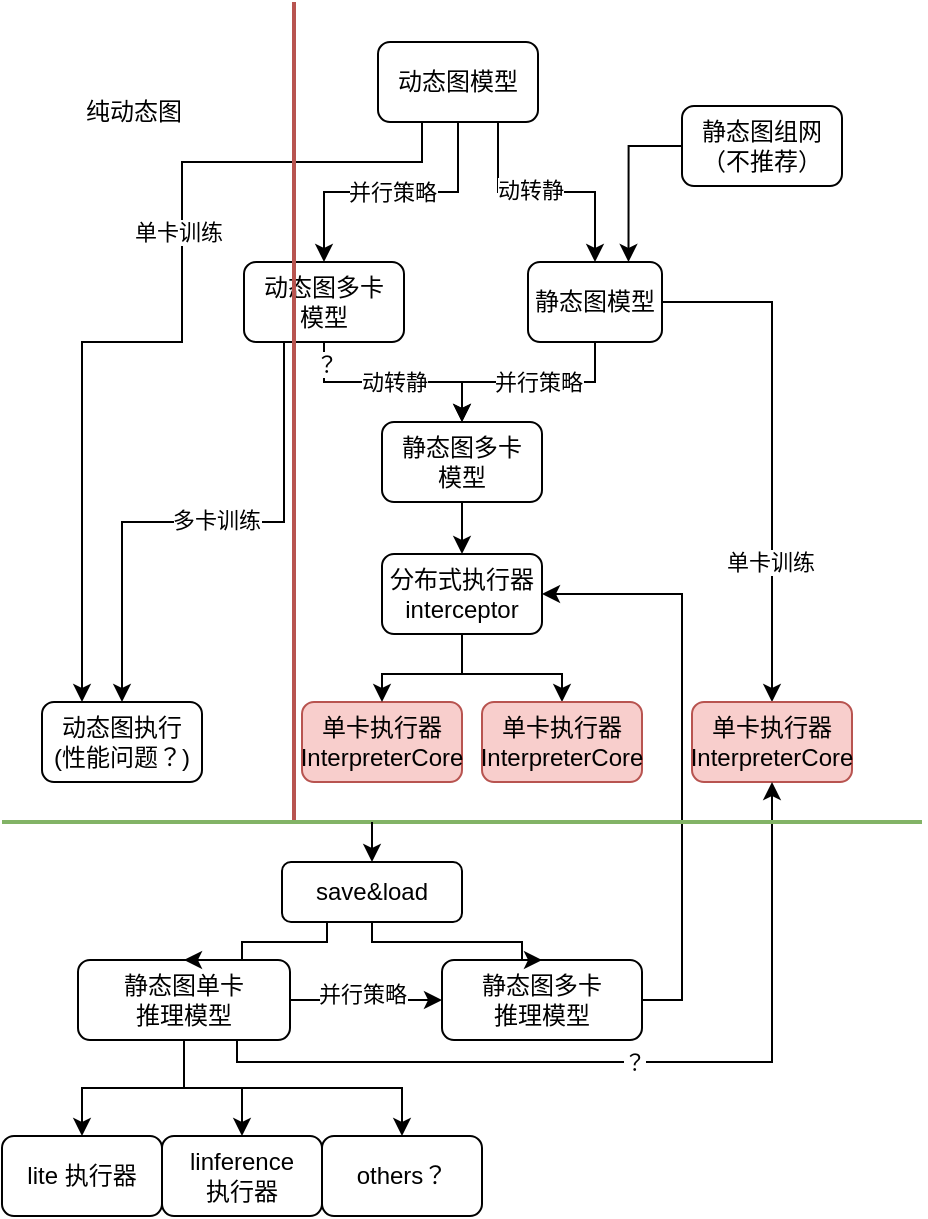 <mxfile version="20.0.4" type="github">
  <diagram name="Page-1" id="c7558073-3199-34d8-9f00-42111426c3f3">
    <mxGraphModel dx="946" dy="614" grid="0" gridSize="10" guides="1" tooltips="1" connect="1" arrows="1" fold="1" page="1" pageScale="1" pageWidth="826" pageHeight="1169" background="none" math="0" shadow="0">
      <root>
        <mxCell id="0" />
        <mxCell id="1" parent="0" />
        <mxCell id="Amkg9Wyv81gW7sQ3Rf_2-111" value="并行策略" style="edgeStyle=orthogonalEdgeStyle;rounded=0;orthogonalLoop=1;jettySize=auto;html=1;entryX=0.5;entryY=0;entryDx=0;entryDy=0;exitX=0.5;exitY=1;exitDx=0;exitDy=0;" edge="1" parent="1" source="Amkg9Wyv81gW7sQ3Rf_2-97" target="Amkg9Wyv81gW7sQ3Rf_2-98">
          <mxGeometry relative="1" as="geometry" />
        </mxCell>
        <mxCell id="Amkg9Wyv81gW7sQ3Rf_2-113" style="edgeStyle=orthogonalEdgeStyle;rounded=0;orthogonalLoop=1;jettySize=auto;html=1;entryX=0.5;entryY=0;entryDx=0;entryDy=0;exitX=0.75;exitY=1;exitDx=0;exitDy=0;" edge="1" parent="1" source="Amkg9Wyv81gW7sQ3Rf_2-97" target="Amkg9Wyv81gW7sQ3Rf_2-99">
          <mxGeometry relative="1" as="geometry" />
        </mxCell>
        <mxCell id="Amkg9Wyv81gW7sQ3Rf_2-114" value="动转静" style="edgeLabel;html=1;align=center;verticalAlign=middle;resizable=0;points=[];" vertex="1" connectable="0" parent="Amkg9Wyv81gW7sQ3Rf_2-113">
          <mxGeometry x="-0.145" y="1" relative="1" as="geometry">
            <mxPoint as="offset" />
          </mxGeometry>
        </mxCell>
        <mxCell id="Amkg9Wyv81gW7sQ3Rf_2-133" style="edgeStyle=orthogonalEdgeStyle;rounded=0;orthogonalLoop=1;jettySize=auto;html=1;exitX=0.25;exitY=1;exitDx=0;exitDy=0;entryX=0.25;entryY=0;entryDx=0;entryDy=0;" edge="1" parent="1" source="Amkg9Wyv81gW7sQ3Rf_2-97" target="Amkg9Wyv81gW7sQ3Rf_2-130">
          <mxGeometry relative="1" as="geometry">
            <Array as="points">
              <mxPoint x="260" y="250" />
              <mxPoint x="140" y="250" />
              <mxPoint x="140" y="340" />
              <mxPoint x="90" y="340" />
            </Array>
          </mxGeometry>
        </mxCell>
        <mxCell id="Amkg9Wyv81gW7sQ3Rf_2-134" value="单卡训练" style="edgeLabel;html=1;align=center;verticalAlign=middle;resizable=0;points=[];" vertex="1" connectable="0" parent="Amkg9Wyv81gW7sQ3Rf_2-133">
          <mxGeometry x="-0.237" y="-2" relative="1" as="geometry">
            <mxPoint as="offset" />
          </mxGeometry>
        </mxCell>
        <mxCell id="Amkg9Wyv81gW7sQ3Rf_2-97" value="动态图模型" style="rounded=1;whiteSpace=wrap;html=1;" vertex="1" parent="1">
          <mxGeometry x="238" y="190" width="80" height="40" as="geometry" />
        </mxCell>
        <mxCell id="Amkg9Wyv81gW7sQ3Rf_2-116" value="动转静" style="edgeStyle=orthogonalEdgeStyle;rounded=0;orthogonalLoop=1;jettySize=auto;html=1;" edge="1" parent="1" source="Amkg9Wyv81gW7sQ3Rf_2-98" target="Amkg9Wyv81gW7sQ3Rf_2-109">
          <mxGeometry relative="1" as="geometry" />
        </mxCell>
        <mxCell id="Amkg9Wyv81gW7sQ3Rf_2-166" value="？" style="edgeLabel;html=1;align=center;verticalAlign=middle;resizable=0;points=[];" vertex="1" connectable="0" parent="Amkg9Wyv81gW7sQ3Rf_2-116">
          <mxGeometry x="-0.798" y="1" relative="1" as="geometry">
            <mxPoint as="offset" />
          </mxGeometry>
        </mxCell>
        <mxCell id="Amkg9Wyv81gW7sQ3Rf_2-132" style="edgeStyle=orthogonalEdgeStyle;rounded=0;orthogonalLoop=1;jettySize=auto;html=1;exitX=0.25;exitY=1;exitDx=0;exitDy=0;" edge="1" parent="1" source="Amkg9Wyv81gW7sQ3Rf_2-98" target="Amkg9Wyv81gW7sQ3Rf_2-130">
          <mxGeometry relative="1" as="geometry" />
        </mxCell>
        <mxCell id="Amkg9Wyv81gW7sQ3Rf_2-135" value="多卡训练" style="edgeLabel;html=1;align=center;verticalAlign=middle;resizable=0;points=[];" vertex="1" connectable="0" parent="Amkg9Wyv81gW7sQ3Rf_2-132">
          <mxGeometry x="0.145" y="-1" relative="1" as="geometry">
            <mxPoint x="25" as="offset" />
          </mxGeometry>
        </mxCell>
        <mxCell id="Amkg9Wyv81gW7sQ3Rf_2-98" value="动态图多卡&lt;br&gt;模型" style="rounded=1;whiteSpace=wrap;html=1;" vertex="1" parent="1">
          <mxGeometry x="171" y="300" width="80" height="40" as="geometry" />
        </mxCell>
        <mxCell id="Amkg9Wyv81gW7sQ3Rf_2-117" style="edgeStyle=orthogonalEdgeStyle;rounded=0;orthogonalLoop=1;jettySize=auto;html=1;exitX=0.5;exitY=1;exitDx=0;exitDy=0;" edge="1" parent="1" source="Amkg9Wyv81gW7sQ3Rf_2-99" target="Amkg9Wyv81gW7sQ3Rf_2-109">
          <mxGeometry relative="1" as="geometry" />
        </mxCell>
        <mxCell id="Amkg9Wyv81gW7sQ3Rf_2-118" value="并行策略" style="edgeLabel;html=1;align=center;verticalAlign=middle;resizable=0;points=[];" vertex="1" connectable="0" parent="Amkg9Wyv81gW7sQ3Rf_2-117">
          <mxGeometry x="-0.093" relative="1" as="geometry">
            <mxPoint as="offset" />
          </mxGeometry>
        </mxCell>
        <mxCell id="Amkg9Wyv81gW7sQ3Rf_2-124" style="edgeStyle=orthogonalEdgeStyle;rounded=0;orthogonalLoop=1;jettySize=auto;html=1;entryX=0.5;entryY=0;entryDx=0;entryDy=0;" edge="1" parent="1" source="Amkg9Wyv81gW7sQ3Rf_2-99" target="Amkg9Wyv81gW7sQ3Rf_2-105">
          <mxGeometry relative="1" as="geometry" />
        </mxCell>
        <mxCell id="Amkg9Wyv81gW7sQ3Rf_2-125" value="单卡训练" style="edgeLabel;html=1;align=center;verticalAlign=middle;resizable=0;points=[];" vertex="1" connectable="0" parent="Amkg9Wyv81gW7sQ3Rf_2-124">
          <mxGeometry x="0.242" y="-1" relative="1" as="geometry">
            <mxPoint y="26" as="offset" />
          </mxGeometry>
        </mxCell>
        <mxCell id="Amkg9Wyv81gW7sQ3Rf_2-99" value="静态图模型" style="rounded=1;whiteSpace=wrap;html=1;" vertex="1" parent="1">
          <mxGeometry x="313" y="300" width="67" height="40" as="geometry" />
        </mxCell>
        <mxCell id="Amkg9Wyv81gW7sQ3Rf_2-101" value="单卡执行器&lt;br&gt;InterpreterCore" style="rounded=1;whiteSpace=wrap;html=1;fillColor=#f8cecc;strokeColor=#b85450;" vertex="1" parent="1">
          <mxGeometry x="200" y="520" width="80" height="40" as="geometry" />
        </mxCell>
        <mxCell id="Amkg9Wyv81gW7sQ3Rf_2-139" style="edgeStyle=orthogonalEdgeStyle;rounded=0;orthogonalLoop=1;jettySize=auto;html=1;" edge="1" parent="1" source="Amkg9Wyv81gW7sQ3Rf_2-103" target="Amkg9Wyv81gW7sQ3Rf_2-101">
          <mxGeometry relative="1" as="geometry" />
        </mxCell>
        <mxCell id="Amkg9Wyv81gW7sQ3Rf_2-140" style="edgeStyle=orthogonalEdgeStyle;rounded=0;orthogonalLoop=1;jettySize=auto;html=1;" edge="1" parent="1" source="Amkg9Wyv81gW7sQ3Rf_2-103" target="Amkg9Wyv81gW7sQ3Rf_2-127">
          <mxGeometry relative="1" as="geometry" />
        </mxCell>
        <mxCell id="Amkg9Wyv81gW7sQ3Rf_2-103" value="分布式执行器&lt;br&gt;interceptor" style="rounded=1;whiteSpace=wrap;html=1;" vertex="1" parent="1">
          <mxGeometry x="240" y="446" width="80" height="40" as="geometry" />
        </mxCell>
        <mxCell id="Amkg9Wyv81gW7sQ3Rf_2-105" value="单卡执行器&lt;br&gt;InterpreterCore" style="rounded=1;whiteSpace=wrap;html=1;fillColor=#f8cecc;strokeColor=#b85450;" vertex="1" parent="1">
          <mxGeometry x="395" y="520" width="80" height="40" as="geometry" />
        </mxCell>
        <mxCell id="Amkg9Wyv81gW7sQ3Rf_2-126" style="edgeStyle=orthogonalEdgeStyle;rounded=0;orthogonalLoop=1;jettySize=auto;html=1;exitX=0.5;exitY=1;exitDx=0;exitDy=0;entryX=0.5;entryY=0;entryDx=0;entryDy=0;" edge="1" parent="1" source="Amkg9Wyv81gW7sQ3Rf_2-109" target="Amkg9Wyv81gW7sQ3Rf_2-103">
          <mxGeometry relative="1" as="geometry" />
        </mxCell>
        <mxCell id="Amkg9Wyv81gW7sQ3Rf_2-109" value="静态图多卡&lt;br&gt;模型" style="rounded=1;whiteSpace=wrap;html=1;" vertex="1" parent="1">
          <mxGeometry x="240" y="380" width="80" height="40" as="geometry" />
        </mxCell>
        <mxCell id="Amkg9Wyv81gW7sQ3Rf_2-122" style="edgeStyle=orthogonalEdgeStyle;rounded=0;orthogonalLoop=1;jettySize=auto;html=1;exitX=0;exitY=0.5;exitDx=0;exitDy=0;entryX=0.75;entryY=0;entryDx=0;entryDy=0;" edge="1" parent="1" source="Amkg9Wyv81gW7sQ3Rf_2-120" target="Amkg9Wyv81gW7sQ3Rf_2-99">
          <mxGeometry relative="1" as="geometry" />
        </mxCell>
        <mxCell id="Amkg9Wyv81gW7sQ3Rf_2-120" value="静态图组网&lt;br&gt;（不推荐）" style="rounded=1;whiteSpace=wrap;html=1;" vertex="1" parent="1">
          <mxGeometry x="390" y="222" width="80" height="40" as="geometry" />
        </mxCell>
        <mxCell id="Amkg9Wyv81gW7sQ3Rf_2-127" value="单卡执行器&lt;br&gt;InterpreterCore" style="rounded=1;whiteSpace=wrap;html=1;fillColor=#f8cecc;strokeColor=#b85450;" vertex="1" parent="1">
          <mxGeometry x="290" y="520" width="80" height="40" as="geometry" />
        </mxCell>
        <mxCell id="Amkg9Wyv81gW7sQ3Rf_2-130" value="动态图执行&lt;br&gt;(性能问题？)" style="rounded=1;whiteSpace=wrap;html=1;" vertex="1" parent="1">
          <mxGeometry x="70" y="520" width="80" height="40" as="geometry" />
        </mxCell>
        <mxCell id="Amkg9Wyv81gW7sQ3Rf_2-151" style="edgeStyle=orthogonalEdgeStyle;rounded=0;orthogonalLoop=1;jettySize=auto;html=1;entryX=0.5;entryY=0;entryDx=0;entryDy=0;" edge="1" parent="1" source="Amkg9Wyv81gW7sQ3Rf_2-136" target="Amkg9Wyv81gW7sQ3Rf_2-152">
          <mxGeometry relative="1" as="geometry">
            <mxPoint x="170" y="714" as="targetPoint" />
          </mxGeometry>
        </mxCell>
        <mxCell id="Amkg9Wyv81gW7sQ3Rf_2-154" style="edgeStyle=orthogonalEdgeStyle;rounded=0;orthogonalLoop=1;jettySize=auto;html=1;exitX=0.5;exitY=1;exitDx=0;exitDy=0;entryX=0.5;entryY=0;entryDx=0;entryDy=0;" edge="1" parent="1" source="Amkg9Wyv81gW7sQ3Rf_2-136" target="Amkg9Wyv81gW7sQ3Rf_2-153">
          <mxGeometry relative="1" as="geometry" />
        </mxCell>
        <mxCell id="Amkg9Wyv81gW7sQ3Rf_2-155" value="？" style="edgeStyle=orthogonalEdgeStyle;rounded=0;orthogonalLoop=1;jettySize=auto;html=1;exitX=0.75;exitY=1;exitDx=0;exitDy=0;entryX=0.5;entryY=1;entryDx=0;entryDy=0;" edge="1" parent="1" source="Amkg9Wyv81gW7sQ3Rf_2-136" target="Amkg9Wyv81gW7sQ3Rf_2-105">
          <mxGeometry relative="1" as="geometry">
            <Array as="points">
              <mxPoint x="168" y="700" />
              <mxPoint x="435" y="700" />
            </Array>
          </mxGeometry>
        </mxCell>
        <mxCell id="Amkg9Wyv81gW7sQ3Rf_2-157" style="edgeStyle=orthogonalEdgeStyle;rounded=0;orthogonalLoop=1;jettySize=auto;html=1;exitX=0.5;exitY=1;exitDx=0;exitDy=0;entryX=0.5;entryY=0;entryDx=0;entryDy=0;" edge="1" parent="1" source="Amkg9Wyv81gW7sQ3Rf_2-136" target="Amkg9Wyv81gW7sQ3Rf_2-156">
          <mxGeometry relative="1" as="geometry" />
        </mxCell>
        <mxCell id="Amkg9Wyv81gW7sQ3Rf_2-164" style="edgeStyle=orthogonalEdgeStyle;rounded=0;orthogonalLoop=1;jettySize=auto;html=1;exitX=1;exitY=0.5;exitDx=0;exitDy=0;entryX=0;entryY=0.5;entryDx=0;entryDy=0;" edge="1" parent="1" source="Amkg9Wyv81gW7sQ3Rf_2-136" target="Amkg9Wyv81gW7sQ3Rf_2-145">
          <mxGeometry relative="1" as="geometry" />
        </mxCell>
        <mxCell id="Amkg9Wyv81gW7sQ3Rf_2-165" value="并行策略" style="edgeLabel;html=1;align=center;verticalAlign=middle;resizable=0;points=[];" vertex="1" connectable="0" parent="Amkg9Wyv81gW7sQ3Rf_2-164">
          <mxGeometry x="-0.053" y="3" relative="1" as="geometry">
            <mxPoint as="offset" />
          </mxGeometry>
        </mxCell>
        <mxCell id="Amkg9Wyv81gW7sQ3Rf_2-136" value="静态图单卡&lt;br&gt;推理模型" style="rounded=1;whiteSpace=wrap;html=1;" vertex="1" parent="1">
          <mxGeometry x="88" y="649" width="106" height="40" as="geometry" />
        </mxCell>
        <mxCell id="Amkg9Wyv81gW7sQ3Rf_2-138" value="" style="endArrow=none;html=1;strokeWidth=2;rounded=0;fillColor=#f8cecc;strokeColor=#b85450;" edge="1" parent="1">
          <mxGeometry width="50" height="50" relative="1" as="geometry">
            <mxPoint x="196" y="580" as="sourcePoint" />
            <mxPoint x="196" y="170" as="targetPoint" />
          </mxGeometry>
        </mxCell>
        <mxCell id="Amkg9Wyv81gW7sQ3Rf_2-142" value="纯动态图" style="text;html=1;strokeColor=none;fillColor=none;align=center;verticalAlign=middle;whiteSpace=wrap;rounded=0;" vertex="1" parent="1">
          <mxGeometry x="86" y="210" width="60" height="30" as="geometry" />
        </mxCell>
        <mxCell id="Amkg9Wyv81gW7sQ3Rf_2-149" style="edgeStyle=orthogonalEdgeStyle;rounded=0;orthogonalLoop=1;jettySize=auto;html=1;entryX=1;entryY=0.5;entryDx=0;entryDy=0;exitX=1;exitY=0.5;exitDx=0;exitDy=0;" edge="1" parent="1" source="Amkg9Wyv81gW7sQ3Rf_2-145" target="Amkg9Wyv81gW7sQ3Rf_2-103">
          <mxGeometry relative="1" as="geometry">
            <Array as="points">
              <mxPoint x="390" y="669" />
              <mxPoint x="390" y="466" />
            </Array>
          </mxGeometry>
        </mxCell>
        <mxCell id="Amkg9Wyv81gW7sQ3Rf_2-145" value="静态图多卡&lt;br&gt;推理模型" style="rounded=1;whiteSpace=wrap;html=1;" vertex="1" parent="1">
          <mxGeometry x="270" y="649" width="100" height="40" as="geometry" />
        </mxCell>
        <mxCell id="Amkg9Wyv81gW7sQ3Rf_2-146" value="" style="endArrow=none;html=1;strokeWidth=2;rounded=0;fillColor=#d5e8d4;strokeColor=#82b366;" edge="1" parent="1">
          <mxGeometry width="50" height="50" relative="1" as="geometry">
            <mxPoint x="50" y="580" as="sourcePoint" />
            <mxPoint x="510" y="580" as="targetPoint" />
            <Array as="points">
              <mxPoint x="280" y="580" />
            </Array>
          </mxGeometry>
        </mxCell>
        <mxCell id="Amkg9Wyv81gW7sQ3Rf_2-152" value="lite 执行器" style="rounded=1;whiteSpace=wrap;html=1;" vertex="1" parent="1">
          <mxGeometry x="50" y="737" width="80" height="40" as="geometry" />
        </mxCell>
        <mxCell id="Amkg9Wyv81gW7sQ3Rf_2-153" value="linference &lt;br&gt;执行器" style="rounded=1;whiteSpace=wrap;html=1;" vertex="1" parent="1">
          <mxGeometry x="130" y="737" width="80" height="40" as="geometry" />
        </mxCell>
        <mxCell id="Amkg9Wyv81gW7sQ3Rf_2-156" value="others？" style="rounded=1;whiteSpace=wrap;html=1;" vertex="1" parent="1">
          <mxGeometry x="210" y="737" width="80" height="40" as="geometry" />
        </mxCell>
        <mxCell id="Amkg9Wyv81gW7sQ3Rf_2-160" style="edgeStyle=orthogonalEdgeStyle;rounded=0;orthogonalLoop=1;jettySize=auto;html=1;exitX=0.25;exitY=1;exitDx=0;exitDy=0;entryX=0.5;entryY=0;entryDx=0;entryDy=0;" edge="1" parent="1" source="Amkg9Wyv81gW7sQ3Rf_2-158" target="Amkg9Wyv81gW7sQ3Rf_2-136">
          <mxGeometry relative="1" as="geometry">
            <Array as="points">
              <mxPoint x="213" y="640" />
              <mxPoint x="170" y="640" />
            </Array>
          </mxGeometry>
        </mxCell>
        <mxCell id="Amkg9Wyv81gW7sQ3Rf_2-163" style="edgeStyle=orthogonalEdgeStyle;rounded=0;orthogonalLoop=1;jettySize=auto;html=1;exitX=0.5;exitY=1;exitDx=0;exitDy=0;entryX=0.5;entryY=0;entryDx=0;entryDy=0;" edge="1" parent="1" source="Amkg9Wyv81gW7sQ3Rf_2-158" target="Amkg9Wyv81gW7sQ3Rf_2-145">
          <mxGeometry relative="1" as="geometry">
            <Array as="points">
              <mxPoint x="235" y="640" />
              <mxPoint x="310" y="640" />
            </Array>
          </mxGeometry>
        </mxCell>
        <mxCell id="Amkg9Wyv81gW7sQ3Rf_2-158" value="save&amp;amp;load" style="rounded=1;whiteSpace=wrap;html=1;" vertex="1" parent="1">
          <mxGeometry x="190" y="600" width="90" height="30" as="geometry" />
        </mxCell>
        <mxCell id="Amkg9Wyv81gW7sQ3Rf_2-159" value="" style="endArrow=classic;html=1;rounded=0;entryX=0.5;entryY=0;entryDx=0;entryDy=0;" edge="1" parent="1" target="Amkg9Wyv81gW7sQ3Rf_2-158">
          <mxGeometry width="50" height="50" relative="1" as="geometry">
            <mxPoint x="235" y="580" as="sourcePoint" />
            <mxPoint x="380" y="620" as="targetPoint" />
          </mxGeometry>
        </mxCell>
      </root>
    </mxGraphModel>
  </diagram>
</mxfile>
